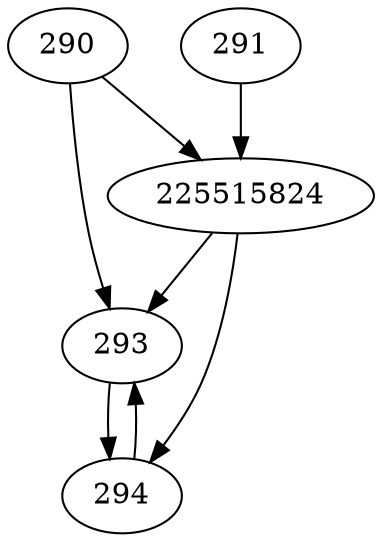 strict digraph  {
290;
291;
293;
294;
225515824;
290 -> 293;
290 -> 225515824;
291 -> 225515824;
293 -> 294;
294 -> 293;
225515824 -> 293;
225515824 -> 294;
}
